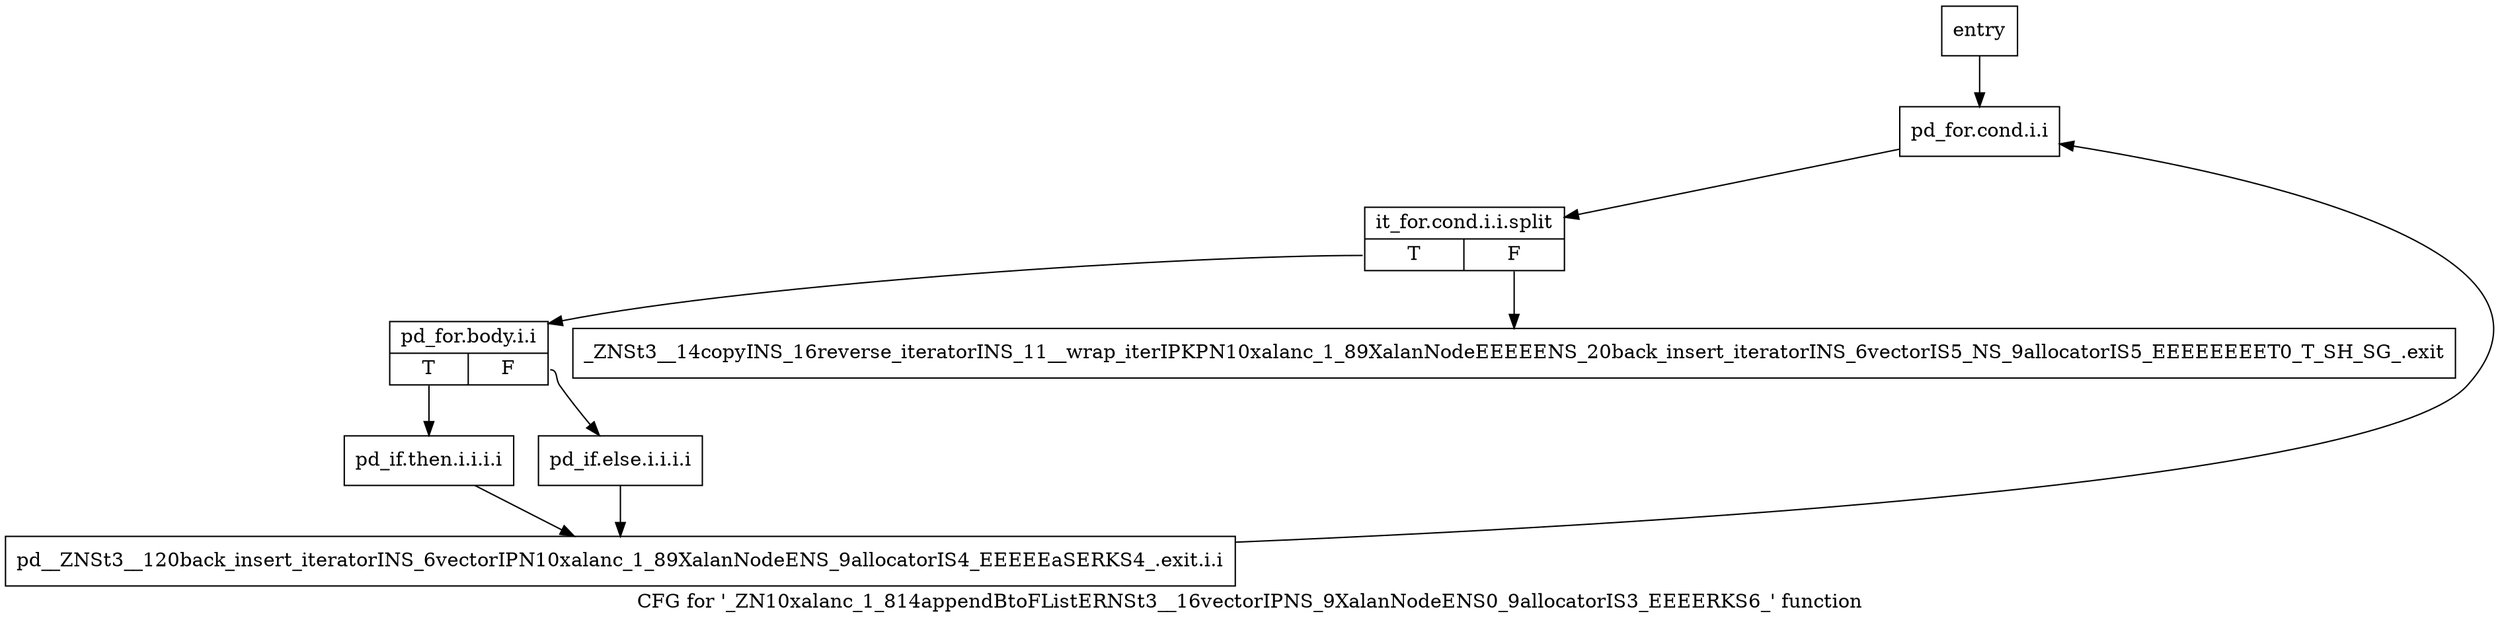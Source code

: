 digraph "CFG for '_ZN10xalanc_1_814appendBtoFListERNSt3__16vectorIPNS_9XalanNodeENS0_9allocatorIS3_EEEERKS6_' function" {
	label="CFG for '_ZN10xalanc_1_814appendBtoFListERNSt3__16vectorIPNS_9XalanNodeENS0_9allocatorIS3_EEEERKS6_' function";

	Node0x70405a0 [shape=record,label="{entry}"];
	Node0x70405a0 -> Node0x70405f0;
	Node0x70405f0 [shape=record,label="{pd_for.cond.i.i}"];
	Node0x70405f0 -> Node0xbf0c790;
	Node0xbf0c790 [shape=record,label="{it_for.cond.i.i.split|{<s0>T|<s1>F}}"];
	Node0xbf0c790:s0 -> Node0x7040640;
	Node0xbf0c790:s1 -> Node0x7040780;
	Node0x7040640 [shape=record,label="{pd_for.body.i.i|{<s0>T|<s1>F}}"];
	Node0x7040640:s0 -> Node0x7040690;
	Node0x7040640:s1 -> Node0x70406e0;
	Node0x7040690 [shape=record,label="{pd_if.then.i.i.i.i}"];
	Node0x7040690 -> Node0x7040730;
	Node0x70406e0 [shape=record,label="{pd_if.else.i.i.i.i}"];
	Node0x70406e0 -> Node0x7040730;
	Node0x7040730 [shape=record,label="{pd__ZNSt3__120back_insert_iteratorINS_6vectorIPN10xalanc_1_89XalanNodeENS_9allocatorIS4_EEEEEaSERKS4_.exit.i.i}"];
	Node0x7040730 -> Node0x70405f0;
	Node0x7040780 [shape=record,label="{_ZNSt3__14copyINS_16reverse_iteratorINS_11__wrap_iterIPKPN10xalanc_1_89XalanNodeEEEEENS_20back_insert_iteratorINS_6vectorIS5_NS_9allocatorIS5_EEEEEEEET0_T_SH_SG_.exit}"];
}
